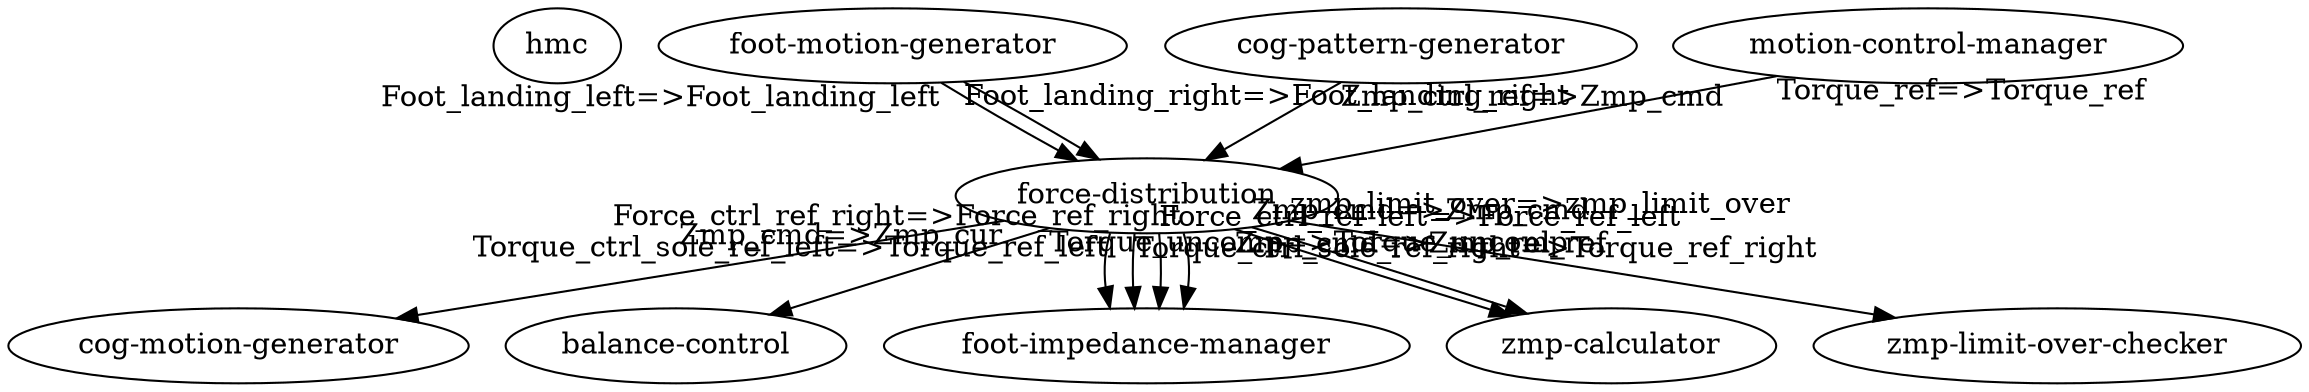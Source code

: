 digraph G {
0[label=hmc];
1[label="foot-motion-generator"];
2[label="cog-pattern-generator"];
3[label="cog-motion-generator"];
4[label="balance-control"];
5[label="force-distribution"];
6[label="foot-impedance-manager"];
7[label="motion-control-manager"];
8[label="zmp-calculator"];
9[label="zmp-limit-over-checker"];
5->3 [taillabel="Zmp_cmd=>Zmp_cur"];
5->4 [taillabel="Torque_uncomp=>Torque_uncomp"];
1->5 [taillabel="Foot_landing_left=>Foot_landing_left"];
7->5 [taillabel="Torque_ref=>Torque_ref"];
1->5 [taillabel="Foot_landing_right=>Foot_landing_right"];
2->5 [taillabel="Zmp_ctrl_ref=>Zmp_cmd"];
5->6 [taillabel="Torque_ctrl_sole_ref_left=>Torque_ref_left"];
5->6 [taillabel="Torque_ctrl_sole_ref_right=>Torque_ref_right"];
5->6 [taillabel="Force_ctrl_ref_left=>Force_ref_left"];
5->6 [taillabel="Force_ctrl_ref_right=>Force_ref_right"];
5->8 [taillabel="Zmp_cmd=>Zmp_rel_ref"];
5->8 [taillabel="Zmp_cmd=>Zmp_cmd"];
5->9 [taillabel="zmp_limit_over=>zmp_limit_over"];
}